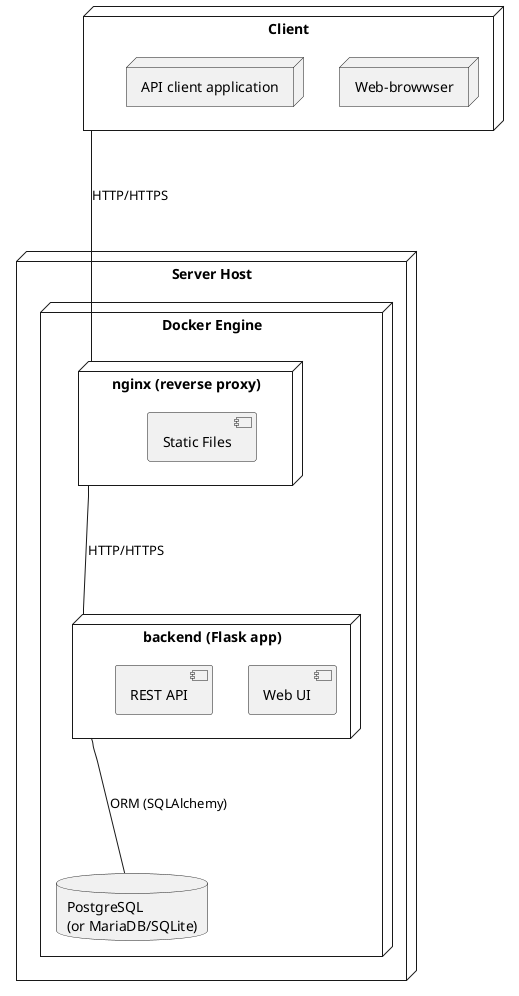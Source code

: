 @startuml
node "Client" {
  node "Web-browwser"
  node "API client application"
}

node "Server Host" {
    node "Docker Engine" {
        node "nginx (reverse proxy)" {
            component "Static Files"
        }

        node "backend (Flask app)" {
            component "Web UI"
            component "REST API"
        }

        database "PostgreSQL\n(or MariaDB/SQLite)" as db
    }
}

[backend (Flask app)] --- db: ORM (SQLAlchemy)
[nginx (reverse proxy)] --- [backend (Flask app)]: HTTP/HTTPS
[Client] --- [nginx (reverse proxy)]: HTTP/HTTPS
@enduml
